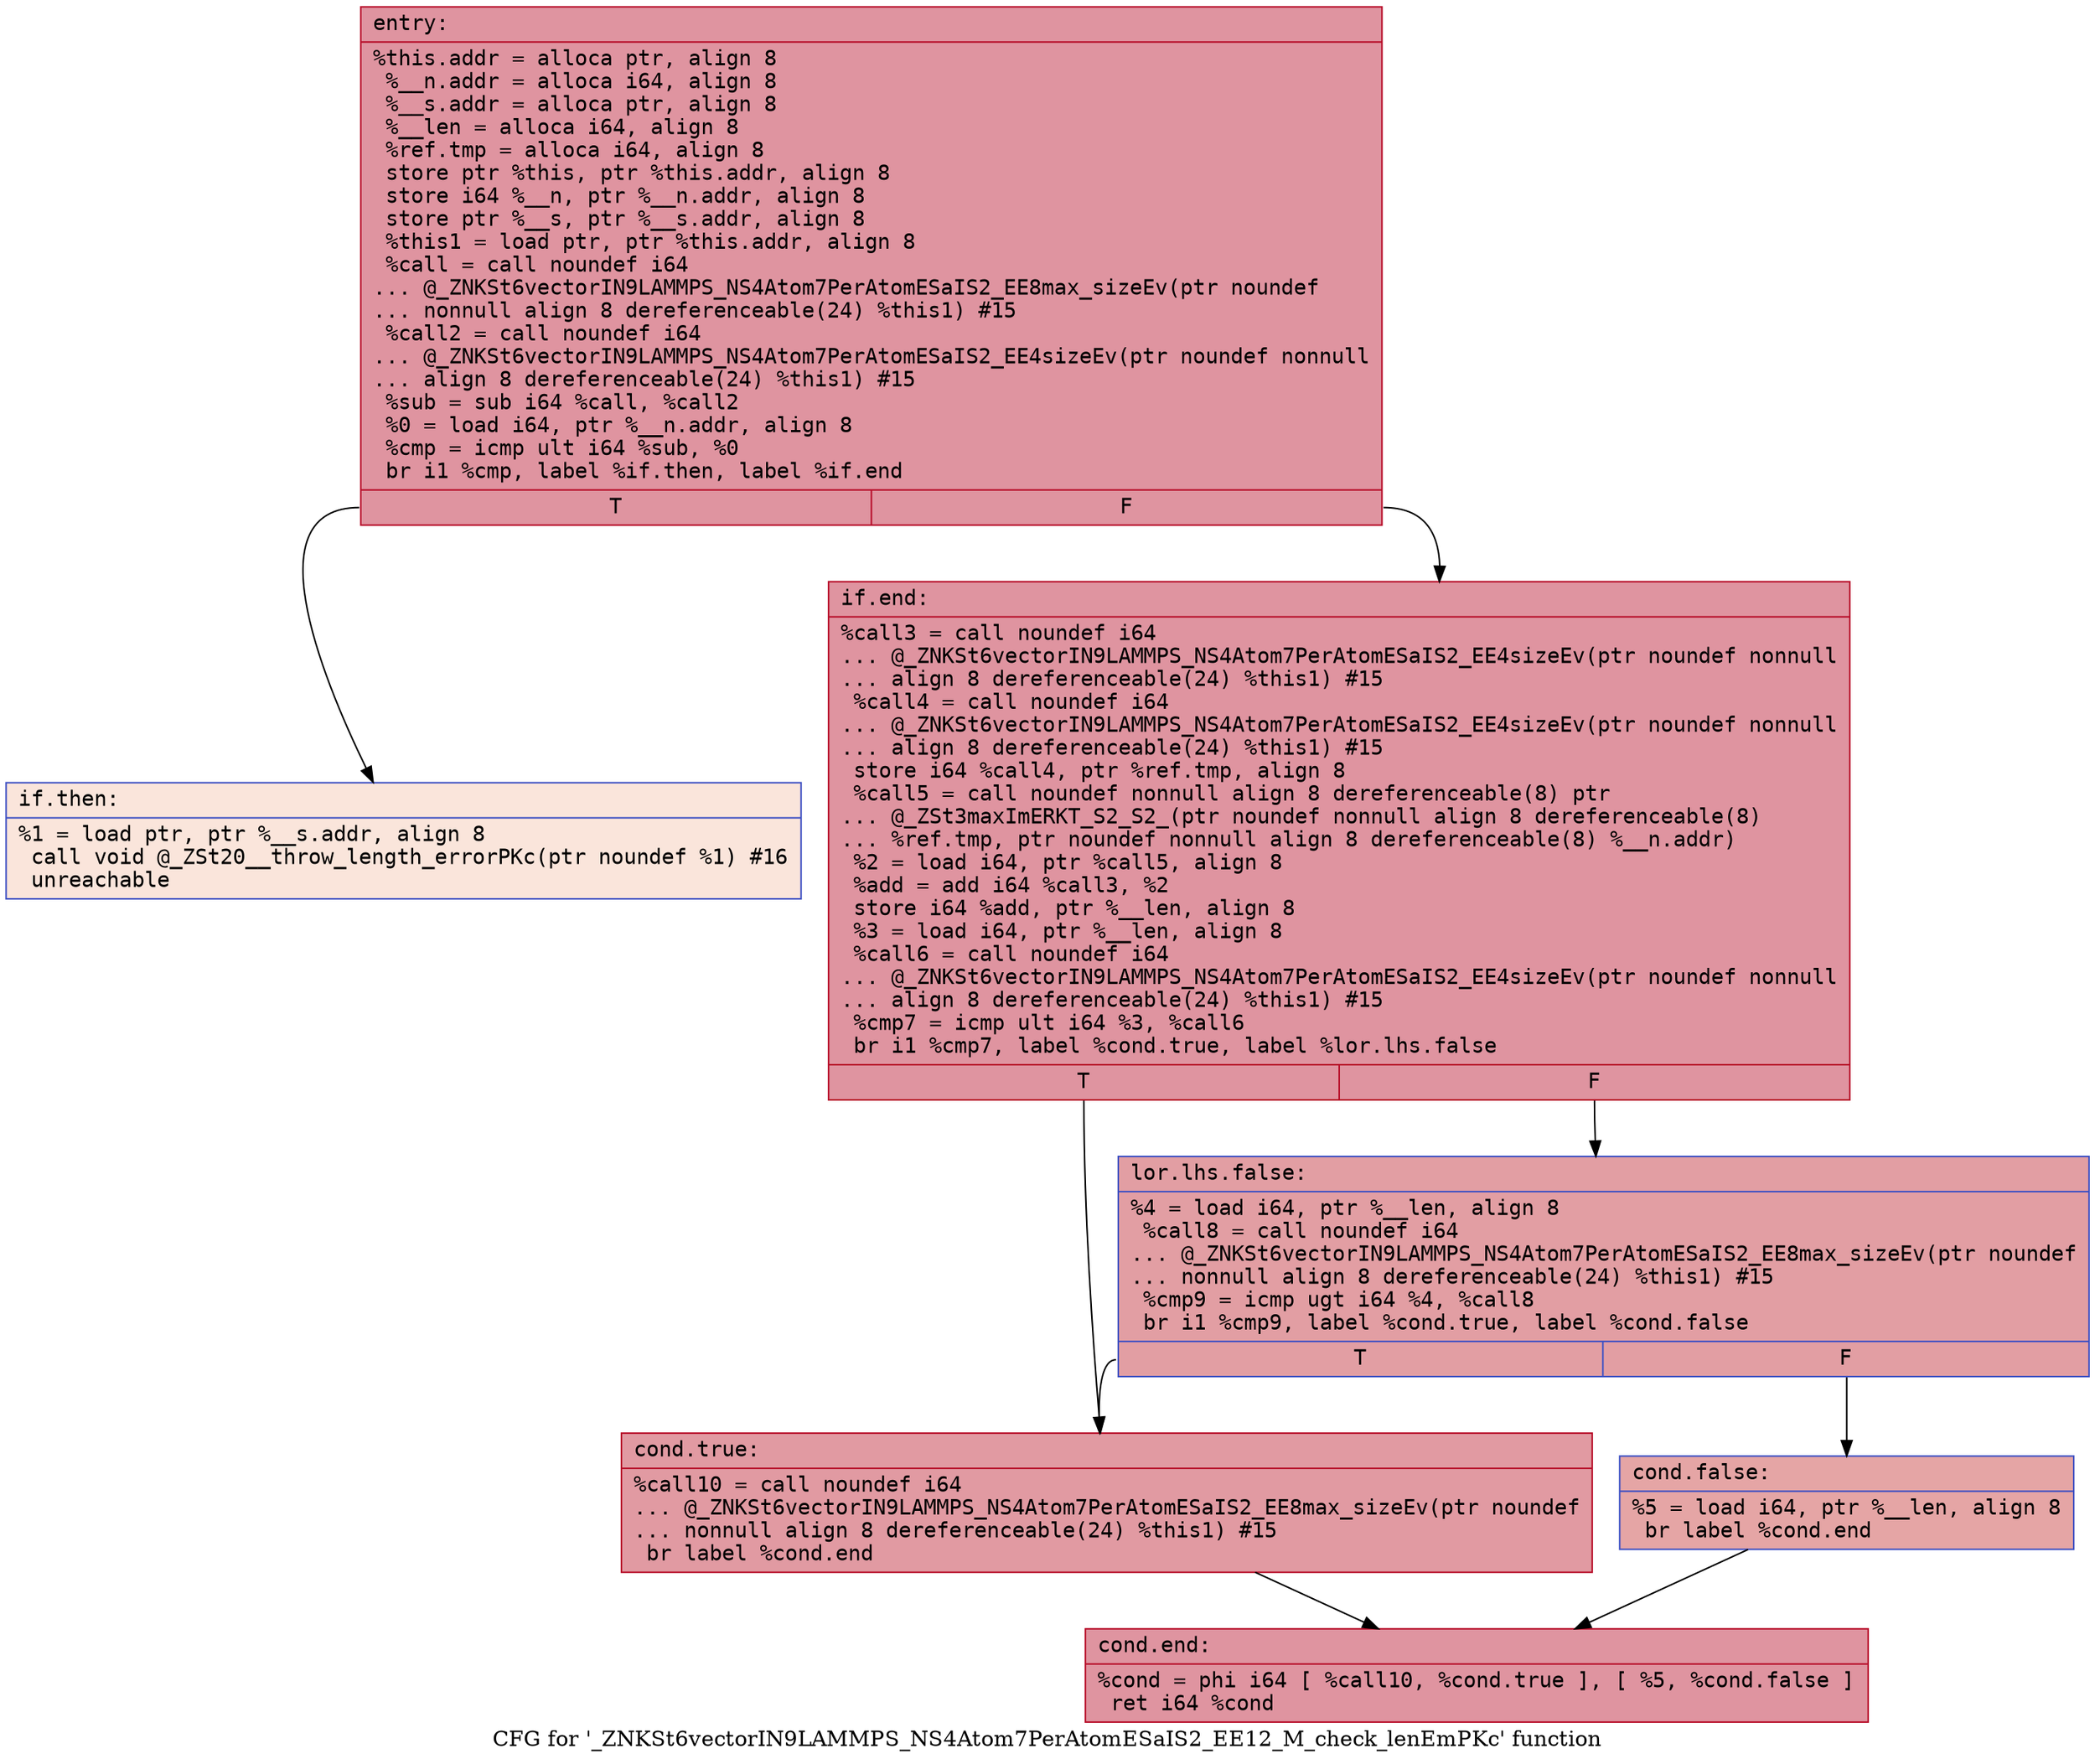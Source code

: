 digraph "CFG for '_ZNKSt6vectorIN9LAMMPS_NS4Atom7PerAtomESaIS2_EE12_M_check_lenEmPKc' function" {
	label="CFG for '_ZNKSt6vectorIN9LAMMPS_NS4Atom7PerAtomESaIS2_EE12_M_check_lenEmPKc' function";

	Node0x55aea9224e50 [shape=record,color="#b70d28ff", style=filled, fillcolor="#b70d2870" fontname="Courier",label="{entry:\l|  %this.addr = alloca ptr, align 8\l  %__n.addr = alloca i64, align 8\l  %__s.addr = alloca ptr, align 8\l  %__len = alloca i64, align 8\l  %ref.tmp = alloca i64, align 8\l  store ptr %this, ptr %this.addr, align 8\l  store i64 %__n, ptr %__n.addr, align 8\l  store ptr %__s, ptr %__s.addr, align 8\l  %this1 = load ptr, ptr %this.addr, align 8\l  %call = call noundef i64\l... @_ZNKSt6vectorIN9LAMMPS_NS4Atom7PerAtomESaIS2_EE8max_sizeEv(ptr noundef\l... nonnull align 8 dereferenceable(24) %this1) #15\l  %call2 = call noundef i64\l... @_ZNKSt6vectorIN9LAMMPS_NS4Atom7PerAtomESaIS2_EE4sizeEv(ptr noundef nonnull\l... align 8 dereferenceable(24) %this1) #15\l  %sub = sub i64 %call, %call2\l  %0 = load i64, ptr %__n.addr, align 8\l  %cmp = icmp ult i64 %sub, %0\l  br i1 %cmp, label %if.then, label %if.end\l|{<s0>T|<s1>F}}"];
	Node0x55aea9224e50:s0 -> Node0x55aea9225d90[tooltip="entry -> if.then\nProbability 0.00%" ];
	Node0x55aea9224e50:s1 -> Node0x55aea9225e00[tooltip="entry -> if.end\nProbability 100.00%" ];
	Node0x55aea9225d90 [shape=record,color="#3d50c3ff", style=filled, fillcolor="#f4c5ad70" fontname="Courier",label="{if.then:\l|  %1 = load ptr, ptr %__s.addr, align 8\l  call void @_ZSt20__throw_length_errorPKc(ptr noundef %1) #16\l  unreachable\l}"];
	Node0x55aea9225e00 [shape=record,color="#b70d28ff", style=filled, fillcolor="#b70d2870" fontname="Courier",label="{if.end:\l|  %call3 = call noundef i64\l... @_ZNKSt6vectorIN9LAMMPS_NS4Atom7PerAtomESaIS2_EE4sizeEv(ptr noundef nonnull\l... align 8 dereferenceable(24) %this1) #15\l  %call4 = call noundef i64\l... @_ZNKSt6vectorIN9LAMMPS_NS4Atom7PerAtomESaIS2_EE4sizeEv(ptr noundef nonnull\l... align 8 dereferenceable(24) %this1) #15\l  store i64 %call4, ptr %ref.tmp, align 8\l  %call5 = call noundef nonnull align 8 dereferenceable(8) ptr\l... @_ZSt3maxImERKT_S2_S2_(ptr noundef nonnull align 8 dereferenceable(8)\l... %ref.tmp, ptr noundef nonnull align 8 dereferenceable(8) %__n.addr)\l  %2 = load i64, ptr %call5, align 8\l  %add = add i64 %call3, %2\l  store i64 %add, ptr %__len, align 8\l  %3 = load i64, ptr %__len, align 8\l  %call6 = call noundef i64\l... @_ZNKSt6vectorIN9LAMMPS_NS4Atom7PerAtomESaIS2_EE4sizeEv(ptr noundef nonnull\l... align 8 dereferenceable(24) %this1) #15\l  %cmp7 = icmp ult i64 %3, %call6\l  br i1 %cmp7, label %cond.true, label %lor.lhs.false\l|{<s0>T|<s1>F}}"];
	Node0x55aea9225e00:s0 -> Node0x55aea9226ae0[tooltip="if.end -> cond.true\nProbability 50.00%" ];
	Node0x55aea9225e00:s1 -> Node0x55aea9226b30[tooltip="if.end -> lor.lhs.false\nProbability 50.00%" ];
	Node0x55aea9226b30 [shape=record,color="#3d50c3ff", style=filled, fillcolor="#be242e70" fontname="Courier",label="{lor.lhs.false:\l|  %4 = load i64, ptr %__len, align 8\l  %call8 = call noundef i64\l... @_ZNKSt6vectorIN9LAMMPS_NS4Atom7PerAtomESaIS2_EE8max_sizeEv(ptr noundef\l... nonnull align 8 dereferenceable(24) %this1) #15\l  %cmp9 = icmp ugt i64 %4, %call8\l  br i1 %cmp9, label %cond.true, label %cond.false\l|{<s0>T|<s1>F}}"];
	Node0x55aea9226b30:s0 -> Node0x55aea9226ae0[tooltip="lor.lhs.false -> cond.true\nProbability 50.00%" ];
	Node0x55aea9226b30:s1 -> Node0x55aea9226ce0[tooltip="lor.lhs.false -> cond.false\nProbability 50.00%" ];
	Node0x55aea9226ae0 [shape=record,color="#b70d28ff", style=filled, fillcolor="#bb1b2c70" fontname="Courier",label="{cond.true:\l|  %call10 = call noundef i64\l... @_ZNKSt6vectorIN9LAMMPS_NS4Atom7PerAtomESaIS2_EE8max_sizeEv(ptr noundef\l... nonnull align 8 dereferenceable(24) %this1) #15\l  br label %cond.end\l}"];
	Node0x55aea9226ae0 -> Node0x55aea9227180[tooltip="cond.true -> cond.end\nProbability 100.00%" ];
	Node0x55aea9226ce0 [shape=record,color="#3d50c3ff", style=filled, fillcolor="#c5333470" fontname="Courier",label="{cond.false:\l|  %5 = load i64, ptr %__len, align 8\l  br label %cond.end\l}"];
	Node0x55aea9226ce0 -> Node0x55aea9227180[tooltip="cond.false -> cond.end\nProbability 100.00%" ];
	Node0x55aea9227180 [shape=record,color="#b70d28ff", style=filled, fillcolor="#b70d2870" fontname="Courier",label="{cond.end:\l|  %cond = phi i64 [ %call10, %cond.true ], [ %5, %cond.false ]\l  ret i64 %cond\l}"];
}
